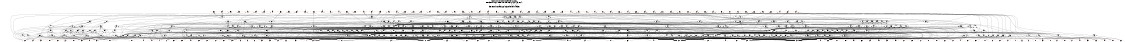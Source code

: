 # Network structure generated by ABC

digraph network {
size = "7.5,10";
center = true;
edge [dir = back];

{
  node [shape = plaintext];
  edge [style = invis];
  LevelTitle1 [label=""];
  LevelTitle2 [label=""];
  Level6 [label = ""];
  Level5 [label = ""];
  Level4 [label = ""];
  Level3 [label = ""];
  Level2 [label = ""];
  Level1 [label = ""];
  Level0 [label = ""];
  LevelTitle1 ->  LevelTitle2 ->  Level6 ->  Level5 ->  Level4 ->  Level3 ->  Level2 ->  Level1 ->  Level0;
}

{
  rank = same;
  LevelTitle1;
  title1 [shape=plaintext,
          fontsize=20,
          fontname = "Times-Roman",
          label="Network structure visualized by ABC\nBenchmark \"top\". Time was Wed Oct 16 16:07:39 2024. "
         ];
}

{
  rank = same;
  LevelTitle2;
  title2 [shape=plaintext,
          fontsize=18,
          fontname = "Times-Roman",
          label="The network contains 280 logic nodes and 0 latches.\n"
         ];
}

{
  rank = same;
  Level6;
  Node95 [label = "pc3", shape = invtriangle, color = coral, fillcolor = coral];
  Node96 [label = "pd4", shape = invtriangle, color = coral, fillcolor = coral];
  Node97 [label = "pe5", shape = invtriangle, color = coral, fillcolor = coral];
  Node98 [label = "pb3", shape = invtriangle, color = coral, fillcolor = coral];
  Node99 [label = "pd5", shape = invtriangle, color = coral, fillcolor = coral];
  Node100 [label = "pe4", shape = invtriangle, color = coral, fillcolor = coral];
  Node101 [label = "pa3", shape = invtriangle, color = coral, fillcolor = coral];
  Node102 [label = "pf4", shape = invtriangle, color = coral, fillcolor = coral];
  Node103 [label = "pg5", shape = invtriangle, color = coral, fillcolor = coral];
  Node104 [label = "pf5", shape = invtriangle, color = coral, fillcolor = coral];
  Node105 [label = "pg4", shape = invtriangle, color = coral, fillcolor = coral];
  Node106 [label = "pa5", shape = invtriangle, color = coral, fillcolor = coral];
  Node107 [label = "pg3", shape = invtriangle, color = coral, fillcolor = coral];
  Node108 [label = "pa4", shape = invtriangle, color = coral, fillcolor = coral];
  Node109 [label = "pf3", shape = invtriangle, color = coral, fillcolor = coral];
  Node110 [label = "pb4", shape = invtriangle, color = coral, fillcolor = coral];
  Node111 [label = "pc5", shape = invtriangle, color = coral, fillcolor = coral];
  Node112 [label = "pe3", shape = invtriangle, color = coral, fillcolor = coral];
  Node113 [label = "pb5", shape = invtriangle, color = coral, fillcolor = coral];
  Node114 [label = "pc4", shape = invtriangle, color = coral, fillcolor = coral];
  Node115 [label = "pd3", shape = invtriangle, color = coral, fillcolor = coral];
  Node116 [label = "pk3", shape = invtriangle, color = coral, fillcolor = coral];
  Node117 [label = "pl4", shape = invtriangle, color = coral, fillcolor = coral];
  Node118 [label = "pm5", shape = invtriangle, color = coral, fillcolor = coral];
  Node119 [label = "pj3", shape = invtriangle, color = coral, fillcolor = coral];
  Node120 [label = "pl5", shape = invtriangle, color = coral, fillcolor = coral];
  Node121 [label = "pm4", shape = invtriangle, color = coral, fillcolor = coral];
  Node122 [label = "pi3", shape = invtriangle, color = coral, fillcolor = coral];
  Node123 [label = "pn4", shape = invtriangle, color = coral, fillcolor = coral];
  Node124 [label = "po5", shape = invtriangle, color = coral, fillcolor = coral];
  Node125 [label = "ph3", shape = invtriangle, color = coral, fillcolor = coral];
  Node126 [label = "pn5", shape = invtriangle, color = coral, fillcolor = coral];
  Node127 [label = "po4", shape = invtriangle, color = coral, fillcolor = coral];
  Node128 [label = "ph4", shape = invtriangle, color = coral, fillcolor = coral];
  Node129 [label = "pi5", shape = invtriangle, color = coral, fillcolor = coral];
  Node130 [label = "po3", shape = invtriangle, color = coral, fillcolor = coral];
  Node131 [label = "ph5", shape = invtriangle, color = coral, fillcolor = coral];
  Node132 [label = "pi4", shape = invtriangle, color = coral, fillcolor = coral];
  Node133 [label = "pn3", shape = invtriangle, color = coral, fillcolor = coral];
  Node134 [label = "pj4", shape = invtriangle, color = coral, fillcolor = coral];
  Node135 [label = "pk5", shape = invtriangle, color = coral, fillcolor = coral];
  Node136 [label = "pm3", shape = invtriangle, color = coral, fillcolor = coral];
  Node137 [label = "pj5", shape = invtriangle, color = coral, fillcolor = coral];
  Node138 [label = "pk4", shape = invtriangle, color = coral, fillcolor = coral];
  Node139 [label = "pl3", shape = invtriangle, color = coral, fillcolor = coral];
  Node140 [label = "ps3", shape = invtriangle, color = coral, fillcolor = coral];
  Node141 [label = "pt4", shape = invtriangle, color = coral, fillcolor = coral];
  Node142 [label = "pr3", shape = invtriangle, color = coral, fillcolor = coral];
  Node143 [label = "pu4", shape = invtriangle, color = coral, fillcolor = coral];
  Node144 [label = "pq3", shape = invtriangle, color = coral, fillcolor = coral];
  Node145 [label = "pv4", shape = invtriangle, color = coral, fillcolor = coral];
  Node146 [label = "pp3", shape = invtriangle, color = coral, fillcolor = coral];
  Node147 [label = "pw4", shape = invtriangle, color = coral, fillcolor = coral];
  Node148 [label = "pp4", shape = invtriangle, color = coral, fillcolor = coral];
  Node149 [label = "pw3", shape = invtriangle, color = coral, fillcolor = coral];
  Node150 [label = "pq4", shape = invtriangle, color = coral, fillcolor = coral];
  Node151 [label = "pv3", shape = invtriangle, color = coral, fillcolor = coral];
  Node152 [label = "pw2", shape = invtriangle, color = coral, fillcolor = coral];
  Node153 [label = "pr4", shape = invtriangle, color = coral, fillcolor = coral];
  Node154 [label = "pu3", shape = invtriangle, color = coral, fillcolor = coral];
  Node155 [label = "ps4", shape = invtriangle, color = coral, fillcolor = coral];
  Node156 [label = "pt3", shape = invtriangle, color = coral, fillcolor = coral];
  Node157 [label = "pz2", shape = invtriangle, color = coral, fillcolor = coral];
  Node158 [label = "pz3", shape = invtriangle, color = coral, fillcolor = coral];
  Node159 [label = "px2", shape = invtriangle, color = coral, fillcolor = coral];
  Node160 [label = "py3", shape = invtriangle, color = coral, fillcolor = coral];
  Node161 [label = "px3", shape = invtriangle, color = coral, fillcolor = coral];
  Node162 [label = "py2", shape = invtriangle, color = coral, fillcolor = coral];
  Node163 [label = "px4", shape = invtriangle, color = coral, fillcolor = coral];
  Node164 [label = "py4", shape = invtriangle, color = coral, fillcolor = coral];
  Node165 [label = "pz4", shape = invtriangle, color = coral, fillcolor = coral];
}

{
  rank = same;
  Level5;
  Node173 [label = "173\n", shape = ellipse];
  Node235 [label = "235\n", shape = ellipse];
  Node243 [label = "243\n", shape = ellipse];
  Node255 [label = "255\n", shape = ellipse];
  Node299 [label = "299\n", shape = ellipse];
  Node316 [label = "316\n", shape = ellipse];
  Node336 [label = "336\n", shape = ellipse];
  Node354 [label = "354\n", shape = ellipse];
  Node417 [label = "417\n", shape = ellipse];
  Node422 [label = "422\n", shape = ellipse];
}

{
  rank = same;
  Level4;
  Node174 [label = "174\n", shape = ellipse];
  Node183 [label = "183\n", shape = ellipse];
  Node201 [label = "201\n", shape = ellipse];
  Node207 [label = "207\n", shape = ellipse];
  Node213 [label = "213\n", shape = ellipse];
  Node224 [label = "224\n", shape = ellipse];
  Node236 [label = "236\n", shape = ellipse];
  Node244 [label = "244\n", shape = ellipse];
  Node251 [label = "251\n", shape = ellipse];
  Node256 [label = "256\n", shape = ellipse];
  Node260 [label = "260\n", shape = ellipse];
  Node264 [label = "264\n", shape = ellipse];
  Node274 [label = "274\n", shape = ellipse];
  Node279 [label = "279\n", shape = ellipse];
  Node283 [label = "283\n", shape = ellipse];
  Node291 [label = "291\n", shape = ellipse];
  Node300 [label = "300\n", shape = ellipse];
  Node307 [label = "307\n", shape = ellipse];
  Node317 [label = "317\n", shape = ellipse];
  Node327 [label = "327\n", shape = ellipse];
  Node332 [label = "332\n", shape = ellipse];
  Node337 [label = "337\n", shape = ellipse];
  Node344 [label = "344\n", shape = ellipse];
  Node355 [label = "355\n", shape = ellipse];
  Node360 [label = "360\n", shape = ellipse];
  Node363 [label = "363\n", shape = ellipse];
  Node366 [label = "366\n", shape = ellipse];
  Node368 [label = "368\n", shape = ellipse];
  Node374 [label = "374\n", shape = ellipse];
  Node379 [label = "379\n", shape = ellipse];
  Node384 [label = "384\n", shape = ellipse];
  Node389 [label = "389\n", shape = ellipse];
  Node393 [label = "393\n", shape = ellipse];
  Node399 [label = "399\n", shape = ellipse];
  Node407 [label = "407\n", shape = ellipse];
  Node412 [label = "412\n", shape = ellipse];
  Node418 [label = "418\n", shape = ellipse];
  Node423 [label = "423\n", shape = ellipse];
  Node429 [label = "429\n", shape = ellipse];
  Node433 [label = "433\n", shape = ellipse];
  Node437 [label = "437\n", shape = ellipse];
}

{
  rank = same;
  Level3;
  Node167 [label = "167\n", shape = ellipse];
  Node175 [label = "175\n", shape = ellipse];
  Node180 [label = "180\n", shape = ellipse];
  Node184 [label = "184\n", shape = ellipse];
  Node190 [label = "190\n", shape = ellipse];
  Node193 [label = "193\n", shape = ellipse];
  Node196 [label = "196\n", shape = ellipse];
  Node202 [label = "202\n", shape = ellipse];
  Node208 [label = "208\n", shape = ellipse];
  Node214 [label = "214\n", shape = ellipse];
  Node225 [label = "225\n", shape = ellipse];
  Node226 [label = "226\n", shape = ellipse];
  Node232 [label = "232\n", shape = ellipse];
  Node237 [label = "237\n", shape = ellipse];
  Node240 [label = "240\n", shape = ellipse];
  Node245 [label = "245\n", shape = ellipse];
  Node248 [label = "248\n", shape = ellipse];
  Node250 [label = "250\n", shape = ellipse];
  Node252 [label = "252\n", shape = ellipse];
  Node257 [label = "257\n", shape = ellipse];
  Node261 [label = "261\n", shape = ellipse];
  Node265 [label = "265\n", shape = ellipse];
  Node270 [label = "270\n", shape = ellipse];
  Node275 [label = "275\n", shape = ellipse];
  Node280 [label = "280\n", shape = ellipse];
  Node284 [label = "284\n", shape = ellipse];
  Node288 [label = "288\n", shape = ellipse];
  Node292 [label = "292\n", shape = ellipse];
  Node295 [label = "295\n", shape = ellipse];
  Node301 [label = "301\n", shape = ellipse];
  Node308 [label = "308\n", shape = ellipse];
  Node311 [label = "311\n", shape = ellipse];
  Node312 [label = "312\n", shape = ellipse];
  Node314 [label = "314\n", shape = ellipse];
  Node318 [label = "318\n", shape = ellipse];
  Node322 [label = "322\n", shape = ellipse];
  Node328 [label = "328\n", shape = ellipse];
  Node333 [label = "333\n", shape = ellipse];
  Node338 [label = "338\n", shape = ellipse];
  Node342 [label = "342\n", shape = ellipse];
  Node345 [label = "345\n", shape = ellipse];
  Node350 [label = "350\n", shape = ellipse];
  Node352 [label = "352\n", shape = ellipse];
  Node356 [label = "356\n", shape = ellipse];
  Node361 [label = "361\n", shape = ellipse];
  Node364 [label = "364\n", shape = ellipse];
  Node367 [label = "367\n", shape = ellipse];
  Node369 [label = "369\n", shape = ellipse];
  Node375 [label = "375\n", shape = ellipse];
  Node380 [label = "380\n", shape = ellipse];
  Node385 [label = "385\n", shape = ellipse];
  Node390 [label = "390\n", shape = ellipse];
  Node394 [label = "394\n", shape = ellipse];
  Node400 [label = "400\n", shape = ellipse];
  Node403 [label = "403\n", shape = ellipse];
  Node408 [label = "408\n", shape = ellipse];
  Node413 [label = "413\n", shape = ellipse];
  Node419 [label = "419\n", shape = ellipse];
  Node424 [label = "424\n", shape = ellipse];
  Node430 [label = "430\n", shape = ellipse];
  Node434 [label = "434\n", shape = ellipse];
  Node438 [label = "438\n", shape = ellipse];
}

{
  rank = same;
  Level2;
  Node168 [label = "168\n", shape = ellipse];
  Node176 [label = "176\n", shape = ellipse];
  Node179 [label = "179\n", shape = ellipse];
  Node181 [label = "181\n", shape = ellipse];
  Node185 [label = "185\n", shape = ellipse];
  Node188 [label = "188\n", shape = ellipse];
  Node189 [label = "189\n", shape = ellipse];
  Node191 [label = "191\n", shape = ellipse];
  Node194 [label = "194\n", shape = ellipse];
  Node197 [label = "197\n", shape = ellipse];
  Node199 [label = "199\n", shape = ellipse];
  Node203 [label = "203\n", shape = ellipse];
  Node209 [label = "209\n", shape = ellipse];
  Node211 [label = "211\n", shape = ellipse];
  Node212 [label = "212\n", shape = ellipse];
  Node215 [label = "215\n", shape = ellipse];
  Node221 [label = "221\n", shape = ellipse];
  Node222 [label = "222\n", shape = ellipse];
  Node227 [label = "227\n", shape = ellipse];
  Node229 [label = "229\n", shape = ellipse];
  Node233 [label = "233\n", shape = ellipse];
  Node238 [label = "238\n", shape = ellipse];
  Node241 [label = "241\n", shape = ellipse];
  Node246 [label = "246\n", shape = ellipse];
  Node249 [label = "249\n", shape = ellipse];
  Node253 [label = "253\n", shape = ellipse];
  Node258 [label = "258\n", shape = ellipse];
  Node266 [label = "266\n", shape = ellipse];
  Node271 [label = "271\n", shape = ellipse];
  Node276 [label = "276\n", shape = ellipse];
  Node281 [label = "281\n", shape = ellipse];
  Node285 [label = "285\n", shape = ellipse];
  Node289 [label = "289\n", shape = ellipse];
  Node293 [label = "293\n", shape = ellipse];
  Node296 [label = "296\n", shape = ellipse];
  Node302 [label = "302\n", shape = ellipse];
  Node306 [label = "306\n", shape = ellipse];
  Node309 [label = "309\n", shape = ellipse];
  Node310 [label = "310\n", shape = ellipse];
  Node313 [label = "313\n", shape = ellipse];
  Node319 [label = "319\n", shape = ellipse];
  Node321 [label = "321\n", shape = ellipse];
  Node323 [label = "323\n", shape = ellipse];
  Node324 [label = "324\n", shape = ellipse];
  Node326 [label = "326\n", shape = ellipse];
  Node329 [label = "329\n", shape = ellipse];
  Node334 [label = "334\n", shape = ellipse];
  Node339 [label = "339\n", shape = ellipse];
  Node341 [label = "341\n", shape = ellipse];
  Node343 [label = "343\n", shape = ellipse];
  Node346 [label = "346\n", shape = ellipse];
  Node349 [label = "349\n", shape = ellipse];
  Node351 [label = "351\n", shape = ellipse];
  Node357 [label = "357\n", shape = ellipse];
  Node359 [label = "359\n", shape = ellipse];
  Node362 [label = "362\n", shape = ellipse];
  Node365 [label = "365\n", shape = ellipse];
  Node370 [label = "370\n", shape = ellipse];
  Node376 [label = "376\n", shape = ellipse];
  Node381 [label = "381\n", shape = ellipse];
  Node386 [label = "386\n", shape = ellipse];
  Node391 [label = "391\n", shape = ellipse];
  Node395 [label = "395\n", shape = ellipse];
  Node397 [label = "397\n", shape = ellipse];
  Node401 [label = "401\n", shape = ellipse];
  Node404 [label = "404\n", shape = ellipse];
  Node409 [label = "409\n", shape = ellipse];
  Node414 [label = "414\n", shape = ellipse];
  Node420 [label = "420\n", shape = ellipse];
  Node425 [label = "425\n", shape = ellipse];
  Node427 [label = "427\n", shape = ellipse];
  Node431 [label = "431\n", shape = ellipse];
  Node435 [label = "435\n", shape = ellipse];
  Node439 [label = "439\n", shape = ellipse];
}

{
  rank = same;
  Level1;
  Node169 [label = "169\n", shape = ellipse];
  Node170 [label = "170\n", shape = ellipse];
  Node171 [label = "171\n", shape = ellipse];
  Node172 [label = "172\n", shape = ellipse];
  Node177 [label = "177\n", shape = ellipse];
  Node178 [label = "178\n", shape = ellipse];
  Node182 [label = "182\n", shape = ellipse];
  Node186 [label = "186\n", shape = ellipse];
  Node187 [label = "187\n", shape = ellipse];
  Node192 [label = "192\n", shape = ellipse];
  Node195 [label = "195\n", shape = ellipse];
  Node198 [label = "198\n", shape = ellipse];
  Node200 [label = "200\n", shape = ellipse];
  Node204 [label = "204\n", shape = ellipse];
  Node205 [label = "205\n", shape = ellipse];
  Node206 [label = "206\n", shape = ellipse];
  Node210 [label = "210\n", shape = ellipse];
  Node216 [label = "216\n", shape = ellipse];
  Node217 [label = "217\n", shape = ellipse];
  Node218 [label = "218\n", shape = ellipse];
  Node219 [label = "219\n", shape = ellipse];
  Node220 [label = "220\n", shape = ellipse];
  Node223 [label = "223\n", shape = ellipse];
  Node228 [label = "228\n", shape = ellipse];
  Node230 [label = "230\n", shape = ellipse];
  Node231 [label = "231\n", shape = ellipse];
  Node234 [label = "234\n", shape = ellipse];
  Node239 [label = "239\n", shape = ellipse];
  Node242 [label = "242\n", shape = ellipse];
  Node247 [label = "247\n", shape = ellipse];
  Node254 [label = "254\n", shape = ellipse];
  Node259 [label = "259\n", shape = ellipse];
  Node262 [label = "262\n", shape = ellipse];
  Node263 [label = "263\n", shape = ellipse];
  Node267 [label = "267\n", shape = ellipse];
  Node268 [label = "268\n", shape = ellipse];
  Node269 [label = "269\n", shape = ellipse];
  Node272 [label = "272\n", shape = ellipse];
  Node273 [label = "273\n", shape = ellipse];
  Node277 [label = "277\n", shape = ellipse];
  Node278 [label = "278\n", shape = ellipse];
  Node282 [label = "282\n", shape = ellipse];
  Node286 [label = "286\n", shape = ellipse];
  Node287 [label = "287\n", shape = ellipse];
  Node290 [label = "290\n", shape = ellipse];
  Node294 [label = "294\n", shape = ellipse];
  Node297 [label = "297\n", shape = ellipse];
  Node298 [label = "298\n", shape = ellipse];
  Node303 [label = "303\n", shape = ellipse];
  Node304 [label = "304\n", shape = ellipse];
  Node305 [label = "305\n", shape = ellipse];
  Node315 [label = "315\n", shape = ellipse];
  Node320 [label = "320\n", shape = ellipse];
  Node325 [label = "325\n", shape = ellipse];
  Node330 [label = "330\n", shape = ellipse];
  Node331 [label = "331\n", shape = ellipse];
  Node335 [label = "335\n", shape = ellipse];
  Node340 [label = "340\n", shape = ellipse];
  Node347 [label = "347\n", shape = ellipse];
  Node348 [label = "348\n", shape = ellipse];
  Node353 [label = "353\n", shape = ellipse];
  Node358 [label = "358\n", shape = ellipse];
  Node371 [label = "371\n", shape = ellipse];
  Node372 [label = "372\n", shape = ellipse];
  Node373 [label = "373\n", shape = ellipse];
  Node377 [label = "377\n", shape = ellipse];
  Node378 [label = "378\n", shape = ellipse];
  Node382 [label = "382\n", shape = ellipse];
  Node383 [label = "383\n", shape = ellipse];
  Node387 [label = "387\n", shape = ellipse];
  Node388 [label = "388\n", shape = ellipse];
  Node392 [label = "392\n", shape = ellipse];
  Node396 [label = "396\n", shape = ellipse];
  Node398 [label = "398\n", shape = ellipse];
  Node402 [label = "402\n", shape = ellipse];
  Node405 [label = "405\n", shape = ellipse];
  Node406 [label = "406\n", shape = ellipse];
  Node410 [label = "410\n", shape = ellipse];
  Node411 [label = "411\n", shape = ellipse];
  Node415 [label = "415\n", shape = ellipse];
  Node416 [label = "416\n", shape = ellipse];
  Node421 [label = "421\n", shape = ellipse];
  Node426 [label = "426\n", shape = ellipse];
  Node428 [label = "428\n", shape = ellipse];
  Node432 [label = "432\n", shape = ellipse];
  Node436 [label = "436\n", shape = ellipse];
  Node440 [label = "440\n", shape = ellipse];
  Node441 [label = "441\n", shape = ellipse];
  Node442 [label = "442\n", shape = ellipse];
  Node443 [label = "443\n", shape = ellipse];
  Node444 [label = "444\n", shape = ellipse];
  Node445 [label = "445\n", shape = ellipse];
  Node446 [label = "446\n", shape = ellipse];
}

{
  rank = same;
  Level0;
  Node1 [label = "pa1", shape = triangle, color = coral, fillcolor = coral];
  Node2 [label = "pb2", shape = triangle, color = coral, fillcolor = coral];
  Node3 [label = "pp", shape = triangle, color = coral, fillcolor = coral];
  Node4 [label = "pa0", shape = triangle, color = coral, fillcolor = coral];
  Node5 [label = "pc2", shape = triangle, color = coral, fillcolor = coral];
  Node6 [label = "pq", shape = triangle, color = coral, fillcolor = coral];
  Node7 [label = "pb0", shape = triangle, color = coral, fillcolor = coral];
  Node8 [label = "pc1", shape = triangle, color = coral, fillcolor = coral];
  Node9 [label = "pr", shape = triangle, color = coral, fillcolor = coral];
  Node10 [label = "pa2", shape = triangle, color = coral, fillcolor = coral];
  Node11 [label = "pb1", shape = triangle, color = coral, fillcolor = coral];
  Node12 [label = "pc0", shape = triangle, color = coral, fillcolor = coral];
  Node13 [label = "ps", shape = triangle, color = coral, fillcolor = coral];
  Node14 [label = "pd0", shape = triangle, color = coral, fillcolor = coral];
  Node15 [label = "pe1", shape = triangle, color = coral, fillcolor = coral];
  Node16 [label = "pf2", shape = triangle, color = coral, fillcolor = coral];
  Node17 [label = "pt", shape = triangle, color = coral, fillcolor = coral];
  Node18 [label = "pd1", shape = triangle, color = coral, fillcolor = coral];
  Node19 [label = "pe0", shape = triangle, color = coral, fillcolor = coral];
  Node20 [label = "pg2", shape = triangle, color = coral, fillcolor = coral];
  Node21 [label = "pu", shape = triangle, color = coral, fillcolor = coral];
  Node22 [label = "pd2", shape = triangle, color = coral, fillcolor = coral];
  Node23 [label = "pf0", shape = triangle, color = coral, fillcolor = coral];
  Node24 [label = "pg1", shape = triangle, color = coral, fillcolor = coral];
  Node25 [label = "pv", shape = triangle, color = coral, fillcolor = coral];
  Node26 [label = "pe2", shape = triangle, color = coral, fillcolor = coral];
  Node27 [label = "pf1", shape = triangle, color = coral, fillcolor = coral];
  Node28 [label = "pg0", shape = triangle, color = coral, fillcolor = coral];
  Node29 [label = "pw", shape = triangle, color = coral, fillcolor = coral];
  Node30 [label = "ph0", shape = triangle, color = coral, fillcolor = coral];
  Node31 [label = "pi1", shape = triangle, color = coral, fillcolor = coral];
  Node32 [label = "pj2", shape = triangle, color = coral, fillcolor = coral];
  Node33 [label = "px", shape = triangle, color = coral, fillcolor = coral];
  Node34 [label = "ph1", shape = triangle, color = coral, fillcolor = coral];
  Node35 [label = "pi0", shape = triangle, color = coral, fillcolor = coral];
  Node36 [label = "pk2", shape = triangle, color = coral, fillcolor = coral];
  Node37 [label = "py", shape = triangle, color = coral, fillcolor = coral];
  Node38 [label = "ph2", shape = triangle, color = coral, fillcolor = coral];
  Node39 [label = "pk1", shape = triangle, color = coral, fillcolor = coral];
  Node40 [label = "pz", shape = triangle, color = coral, fillcolor = coral];
  Node41 [label = "pi2", shape = triangle, color = coral, fillcolor = coral];
  Node42 [label = "pj1", shape = triangle, color = coral, fillcolor = coral];
  Node43 [label = "pk0", shape = triangle, color = coral, fillcolor = coral];
  Node44 [label = "pl0", shape = triangle, color = coral, fillcolor = coral];
  Node45 [label = "pm1", shape = triangle, color = coral, fillcolor = coral];
  Node46 [label = "pn2", shape = triangle, color = coral, fillcolor = coral];
  Node47 [label = "pl1", shape = triangle, color = coral, fillcolor = coral];
  Node48 [label = "pm0", shape = triangle, color = coral, fillcolor = coral];
  Node49 [label = "po2", shape = triangle, color = coral, fillcolor = coral];
  Node50 [label = "pl2", shape = triangle, color = coral, fillcolor = coral];
  Node51 [label = "pn0", shape = triangle, color = coral, fillcolor = coral];
  Node52 [label = "po1", shape = triangle, color = coral, fillcolor = coral];
  Node53 [label = "pm2", shape = triangle, color = coral, fillcolor = coral];
  Node54 [label = "pn1", shape = triangle, color = coral, fillcolor = coral];
  Node55 [label = "po0", shape = triangle, color = coral, fillcolor = coral];
  Node56 [label = "pp0", shape = triangle, color = coral, fillcolor = coral];
  Node57 [label = "pq1", shape = triangle, color = coral, fillcolor = coral];
  Node58 [label = "pr2", shape = triangle, color = coral, fillcolor = coral];
  Node59 [label = "pa", shape = triangle, color = coral, fillcolor = coral];
  Node60 [label = "pp1", shape = triangle, color = coral, fillcolor = coral];
  Node61 [label = "pq0", shape = triangle, color = coral, fillcolor = coral];
  Node62 [label = "ps2", shape = triangle, color = coral, fillcolor = coral];
  Node63 [label = "pb", shape = triangle, color = coral, fillcolor = coral];
  Node64 [label = "pp2", shape = triangle, color = coral, fillcolor = coral];
  Node65 [label = "pr0", shape = triangle, color = coral, fillcolor = coral];
  Node66 [label = "ps1", shape = triangle, color = coral, fillcolor = coral];
  Node67 [label = "pq2", shape = triangle, color = coral, fillcolor = coral];
  Node68 [label = "pr1", shape = triangle, color = coral, fillcolor = coral];
  Node69 [label = "ps0", shape = triangle, color = coral, fillcolor = coral];
  Node70 [label = "pt0", shape = triangle, color = coral, fillcolor = coral];
  Node71 [label = "pu1", shape = triangle, color = coral, fillcolor = coral];
  Node72 [label = "pv2", shape = triangle, color = coral, fillcolor = coral];
  Node73 [label = "pt1", shape = triangle, color = coral, fillcolor = coral];
  Node74 [label = "pu0", shape = triangle, color = coral, fillcolor = coral];
  Node75 [label = "pt2", shape = triangle, color = coral, fillcolor = coral];
  Node76 [label = "pv0", shape = triangle, color = coral, fillcolor = coral];
  Node77 [label = "pw1", shape = triangle, color = coral, fillcolor = coral];
  Node78 [label = "pg", shape = triangle, color = coral, fillcolor = coral];
  Node79 [label = "pu2", shape = triangle, color = coral, fillcolor = coral];
  Node80 [label = "pv1", shape = triangle, color = coral, fillcolor = coral];
  Node81 [label = "pw0", shape = triangle, color = coral, fillcolor = coral];
  Node82 [label = "ph", shape = triangle, color = coral, fillcolor = coral];
  Node83 [label = "px0", shape = triangle, color = coral, fillcolor = coral];
  Node84 [label = "py1", shape = triangle, color = coral, fillcolor = coral];
  Node85 [label = "pi", shape = triangle, color = coral, fillcolor = coral];
  Node86 [label = "px1", shape = triangle, color = coral, fillcolor = coral];
  Node87 [label = "py0", shape = triangle, color = coral, fillcolor = coral];
  Node88 [label = "pz0", shape = triangle, color = coral, fillcolor = coral];
  Node89 [label = "pk", shape = triangle, color = coral, fillcolor = coral];
  Node90 [label = "pz1", shape = triangle, color = coral, fillcolor = coral];
  Node91 [label = "pl", shape = triangle, color = coral, fillcolor = coral];
  Node92 [label = "pm", shape = triangle, color = coral, fillcolor = coral];
  Node93 [label = "pn", shape = triangle, color = coral, fillcolor = coral];
  Node94 [label = "po", shape = triangle, color = coral, fillcolor = coral];
}

title1 -> title2 [style = invis];
title2 -> Node95 [style = invis];
title2 -> Node96 [style = invis];
title2 -> Node97 [style = invis];
title2 -> Node98 [style = invis];
title2 -> Node99 [style = invis];
title2 -> Node100 [style = invis];
title2 -> Node101 [style = invis];
title2 -> Node102 [style = invis];
title2 -> Node103 [style = invis];
title2 -> Node104 [style = invis];
title2 -> Node105 [style = invis];
title2 -> Node106 [style = invis];
title2 -> Node107 [style = invis];
title2 -> Node108 [style = invis];
title2 -> Node109 [style = invis];
title2 -> Node110 [style = invis];
title2 -> Node111 [style = invis];
title2 -> Node112 [style = invis];
title2 -> Node113 [style = invis];
title2 -> Node114 [style = invis];
title2 -> Node115 [style = invis];
title2 -> Node116 [style = invis];
title2 -> Node117 [style = invis];
title2 -> Node118 [style = invis];
title2 -> Node119 [style = invis];
title2 -> Node120 [style = invis];
title2 -> Node121 [style = invis];
title2 -> Node122 [style = invis];
title2 -> Node123 [style = invis];
title2 -> Node124 [style = invis];
title2 -> Node125 [style = invis];
title2 -> Node126 [style = invis];
title2 -> Node127 [style = invis];
title2 -> Node128 [style = invis];
title2 -> Node129 [style = invis];
title2 -> Node130 [style = invis];
title2 -> Node131 [style = invis];
title2 -> Node132 [style = invis];
title2 -> Node133 [style = invis];
title2 -> Node134 [style = invis];
title2 -> Node135 [style = invis];
title2 -> Node136 [style = invis];
title2 -> Node137 [style = invis];
title2 -> Node138 [style = invis];
title2 -> Node139 [style = invis];
title2 -> Node140 [style = invis];
title2 -> Node141 [style = invis];
title2 -> Node142 [style = invis];
title2 -> Node143 [style = invis];
title2 -> Node144 [style = invis];
title2 -> Node145 [style = invis];
title2 -> Node146 [style = invis];
title2 -> Node147 [style = invis];
title2 -> Node148 [style = invis];
title2 -> Node149 [style = invis];
title2 -> Node150 [style = invis];
title2 -> Node151 [style = invis];
title2 -> Node152 [style = invis];
title2 -> Node153 [style = invis];
title2 -> Node154 [style = invis];
title2 -> Node155 [style = invis];
title2 -> Node156 [style = invis];
title2 -> Node157 [style = invis];
title2 -> Node158 [style = invis];
title2 -> Node159 [style = invis];
title2 -> Node160 [style = invis];
title2 -> Node161 [style = invis];
title2 -> Node162 [style = invis];
title2 -> Node163 [style = invis];
title2 -> Node164 [style = invis];
title2 -> Node165 [style = invis];
Node95 -> Node96 [style = invis];
Node96 -> Node97 [style = invis];
Node97 -> Node98 [style = invis];
Node98 -> Node99 [style = invis];
Node99 -> Node100 [style = invis];
Node100 -> Node101 [style = invis];
Node101 -> Node102 [style = invis];
Node102 -> Node103 [style = invis];
Node103 -> Node104 [style = invis];
Node104 -> Node105 [style = invis];
Node105 -> Node106 [style = invis];
Node106 -> Node107 [style = invis];
Node107 -> Node108 [style = invis];
Node108 -> Node109 [style = invis];
Node109 -> Node110 [style = invis];
Node110 -> Node111 [style = invis];
Node111 -> Node112 [style = invis];
Node112 -> Node113 [style = invis];
Node113 -> Node114 [style = invis];
Node114 -> Node115 [style = invis];
Node115 -> Node116 [style = invis];
Node116 -> Node117 [style = invis];
Node117 -> Node118 [style = invis];
Node118 -> Node119 [style = invis];
Node119 -> Node120 [style = invis];
Node120 -> Node121 [style = invis];
Node121 -> Node122 [style = invis];
Node122 -> Node123 [style = invis];
Node123 -> Node124 [style = invis];
Node124 -> Node125 [style = invis];
Node125 -> Node126 [style = invis];
Node126 -> Node127 [style = invis];
Node127 -> Node128 [style = invis];
Node128 -> Node129 [style = invis];
Node129 -> Node130 [style = invis];
Node130 -> Node131 [style = invis];
Node131 -> Node132 [style = invis];
Node132 -> Node133 [style = invis];
Node133 -> Node134 [style = invis];
Node134 -> Node135 [style = invis];
Node135 -> Node136 [style = invis];
Node136 -> Node137 [style = invis];
Node137 -> Node138 [style = invis];
Node138 -> Node139 [style = invis];
Node139 -> Node140 [style = invis];
Node140 -> Node141 [style = invis];
Node141 -> Node142 [style = invis];
Node142 -> Node143 [style = invis];
Node143 -> Node144 [style = invis];
Node144 -> Node145 [style = invis];
Node145 -> Node146 [style = invis];
Node146 -> Node147 [style = invis];
Node147 -> Node148 [style = invis];
Node148 -> Node149 [style = invis];
Node149 -> Node150 [style = invis];
Node150 -> Node151 [style = invis];
Node151 -> Node152 [style = invis];
Node152 -> Node153 [style = invis];
Node153 -> Node154 [style = invis];
Node154 -> Node155 [style = invis];
Node155 -> Node156 [style = invis];
Node156 -> Node157 [style = invis];
Node157 -> Node158 [style = invis];
Node158 -> Node159 [style = invis];
Node159 -> Node160 [style = invis];
Node160 -> Node161 [style = invis];
Node161 -> Node162 [style = invis];
Node162 -> Node163 [style = invis];
Node163 -> Node164 [style = invis];
Node164 -> Node165 [style = invis];
Node95 -> Node167 [style = solid];
Node96 -> Node173 [style = solid];
Node97 -> Node183 [style = solid];
Node98 -> Node441 [style = solid];
Node99 -> Node190 [style = solid];
Node100 -> Node193 [style = solid];
Node101 -> Node442 [style = solid];
Node102 -> Node196 [style = solid];
Node103 -> Node201 [style = solid];
Node104 -> Node207 [style = solid];
Node105 -> Node213 [style = solid];
Node106 -> Node224 [style = solid];
Node107 -> Node232 [style = solid];
Node108 -> Node235 [style = solid];
Node109 -> Node240 [style = solid];
Node110 -> Node243 [style = solid];
Node111 -> Node248 [style = solid];
Node112 -> Node250 [style = solid];
Node113 -> Node251 [style = solid];
Node114 -> Node255 [style = solid];
Node115 -> Node260 [style = solid];
Node116 -> Node263 [style = solid];
Node117 -> Node264 [style = solid];
Node118 -> Node268 [style = solid];
Node119 -> Node269 [style = solid];
Node120 -> Node270 [style = solid];
Node121 -> Node274 [style = solid];
Node122 -> Node278 [style = solid];
Node123 -> Node279 [style = solid];
Node124 -> Node283 [style = solid];
Node125 -> Node287 [style = solid];
Node126 -> Node288 [style = solid];
Node127 -> Node291 [style = solid];
Node128 -> Node295 [style = solid];
Node129 -> Node299 [style = solid];
Node130 -> Node315 [style = solid];
Node131 -> Node316 [style = solid];
Node132 -> Node327 [style = solid];
Node133 -> Node331 [style = solid];
Node134 -> Node332 [style = solid];
Node135 -> Node336 [style = solid];
Node136 -> Node353 [style = solid];
Node137 -> Node354 [style = solid];
Node138 -> Node368 [style = solid];
Node139 -> Node372 [style = solid];
Node140 -> Node373 [style = solid];
Node141 -> Node374 [style = solid];
Node142 -> Node378 [style = solid];
Node143 -> Node379 [style = solid];
Node144 -> Node383 [style = solid];
Node145 -> Node384 [style = solid];
Node146 -> Node388 [style = solid];
Node147 -> Node389 [style = solid];
Node148 -> Node393 [style = solid];
Node149 -> Node397 [style = solid];
Node150 -> Node399 [style = solid];
Node151 -> Node403 [style = solid];
Node152 -> Node443 [style = solid];
Node153 -> Node407 [style = solid];
Node154 -> Node411 [style = solid];
Node155 -> Node412 [style = solid];
Node156 -> Node416 [style = solid];
Node157 -> Node444 [style = solid];
Node158 -> Node417 [style = solid];
Node159 -> Node445 [style = solid];
Node160 -> Node422 [style = solid];
Node161 -> Node427 [style = solid];
Node162 -> Node446 [style = solid];
Node163 -> Node429 [style = solid];
Node164 -> Node433 [style = solid];
Node165 -> Node437 [style = solid];
Node167 -> Node168 [style = solid];
Node167 -> Node170 [style = solid];
Node167 -> Node171 [style = solid];
Node167 -> Node172 [style = solid];
Node168 -> Node169 [style = solid];
Node168 -> Node30 [style = solid];
Node168 -> Node75 [style = solid];
Node169 -> Node15 [style = solid];
Node169 -> Node35 [style = solid];
Node169 -> Node67 [style = solid];
Node169 -> Node85 [style = solid];
Node170 -> Node46 [style = solid];
Node170 -> Node49 [style = solid];
Node170 -> Node58 [style = solid];
Node170 -> Node64 [style = solid];
Node171 -> Node15 [style = solid];
Node171 -> Node67 [style = solid];
Node171 -> Node85 [style = solid];
Node172 -> Node35 [style = solid];
Node172 -> Node62 [style = solid];
Node173 -> Node174 [style = solid];
Node173 -> Node180 [style = solid];
Node174 -> Node175 [style = solid];
Node174 -> Node179 [style = solid];
Node174 -> Node176 [style = solid];
Node174 -> Node70 [style = solid];
Node175 -> Node176 [style = solid];
Node175 -> Node15 [style = solid];
Node175 -> Node46 [style = solid];
Node176 -> Node177 [style = solid];
Node176 -> Node178 [style = solid];
Node176 -> Node58 [style = solid];
Node177 -> Node64 [style = solid];
Node177 -> Node67 [style = solid];
Node178 -> Node8 [style = solid];
Node178 -> Node15 [style = solid];
Node178 -> Node46 [style = solid];
Node178 -> Node49 [style = solid];
Node179 -> Node177 [style = solid];
Node179 -> Node49 [style = solid];
Node179 -> Node58 [style = solid];
Node180 -> Node179 [style = solid];
Node180 -> Node181 [style = solid];
Node180 -> Node182 [style = solid];
Node180 -> Node46 [style = solid];
Node181 -> Node182 [style = solid];
Node181 -> Node15 [style = solid];
Node181 -> Node70 [style = solid];
Node182 -> Node8 [style = solid];
Node182 -> Node39 [style = solid];
Node183 -> Node184 [style = solid];
Node183 -> Node188 [style = solid];
Node183 -> Node189 [style = solid];
Node184 -> Node185 [style = solid];
Node184 -> Node186 [style = solid];
Node184 -> Node36 [style = solid];
Node184 -> Node79 [style = solid];
Node185 -> Node186 [style = solid];
Node185 -> Node187 [style = solid];
Node185 -> Node50 [style = solid];
Node186 -> Node8 [style = solid];
Node186 -> Node36 [style = solid];
Node186 -> Node50 [style = solid];
Node186 -> Node53 [style = solid];
Node187 -> Node63 [style = solid];
Node187 -> Node74 [style = solid];
Node188 -> Node186 [style = solid];
Node188 -> Node187 [style = solid];
Node188 -> Node50 [style = solid];
Node188 -> Node79 [style = solid];
Node189 -> Node186 [style = solid];
Node189 -> Node187 [style = solid];
Node189 -> Node36 [style = solid];
Node189 -> Node50 [style = solid];
Node190 -> Node191 [style = solid];
Node190 -> Node187 [style = solid];
Node190 -> Node36 [style = solid];
Node190 -> Node79 [style = solid];
Node191 -> Node192 [style = solid];
Node191 -> Node36 [style = solid];
Node191 -> Node63 [style = solid];
Node191 -> Node74 [style = solid];
Node192 -> Node8 [style = solid];
Node192 -> Node36 [style = solid];
Node192 -> Node79 [style = solid];
Node193 -> Node194 [style = solid];
Node193 -> Node8 [style = solid];
Node193 -> Node47 [style = solid];
Node194 -> Node195 [style = solid];
Node194 -> Node46 [style = solid];
Node194 -> Node58 [style = solid];
Node194 -> Node64 [style = solid];
Node195 -> Node8 [style = solid];
Node195 -> Node15 [style = solid];
Node195 -> Node49 [style = solid];
Node195 -> Node67 [style = solid];
Node196 -> Node197 [style = solid];
Node196 -> Node199 [style = solid];
Node196 -> Node45 [style = solid];
Node197 -> Node198 [style = solid];
Node197 -> Node35 [style = solid];
Node198 -> Node28 [style = solid];
Node198 -> Node72 [style = solid];
Node199 -> Node200 [style = solid];
Node199 -> Node50 [style = solid];
Node199 -> Node53 [style = solid];
Node200 -> Node36 [style = solid];
Node200 -> Node78 [style = solid];
Node200 -> Node82 [style = solid];
Node201 -> Node202 [style = solid];
Node201 -> Node203 [style = solid];
Node201 -> Node206 [style = solid];
Node201 -> Node15 [style = solid];
Node202 -> Node203 [style = solid];
Node202 -> Node18 [style = solid];
Node202 -> Node46 [style = solid];
Node203 -> Node204 [style = solid];
Node203 -> Node205 [style = solid];
Node204 -> Node36 [style = solid];
Node204 -> Node46 [style = solid];
Node204 -> Node50 [style = solid];
Node204 -> Node53 [style = solid];
Node205 -> Node8 [style = solid];
Node205 -> Node15 [style = solid];
Node205 -> Node18 [style = solid];
Node205 -> Node46 [style = solid];
Node206 -> Node36 [style = solid];
Node206 -> Node50 [style = solid];
Node206 -> Node53 [style = solid];
Node207 -> Node208 [style = solid];
Node207 -> Node211 [style = solid];
Node207 -> Node212 [style = solid];
Node208 -> Node209 [style = solid];
Node208 -> Node210 [style = solid];
Node208 -> Node50 [style = solid];
Node208 -> Node79 [style = solid];
Node209 -> Node187 [style = solid];
Node209 -> Node210 [style = solid];
Node209 -> Node53 [style = solid];
Node210 -> Node8 [style = solid];
Node210 -> Node36 [style = solid];
Node210 -> Node50 [style = solid];
Node210 -> Node53 [style = solid];
Node211 -> Node187 [style = solid];
Node211 -> Node210 [style = solid];
Node211 -> Node53 [style = solid];
Node211 -> Node79 [style = solid];
Node212 -> Node187 [style = solid];
Node212 -> Node210 [style = solid];
Node212 -> Node50 [style = solid];
Node212 -> Node53 [style = solid];
Node213 -> Node214 [style = solid];
Node213 -> Node221 [style = solid];
Node213 -> Node222 [style = solid];
Node213 -> Node223 [style = solid];
Node214 -> Node215 [style = solid];
Node214 -> Node219 [style = solid];
Node214 -> Node220 [style = solid];
Node214 -> Node30 [style = solid];
Node215 -> Node216 [style = solid];
Node215 -> Node217 [style = solid];
Node215 -> Node218 [style = solid];
Node216 -> Node28 [style = solid];
Node216 -> Node45 [style = solid];
Node216 -> Node72 [style = solid];
Node216 -> Node78 [style = solid];
Node217 -> Node28 [style = solid];
Node217 -> Node45 [style = solid];
Node217 -> Node72 [style = solid];
Node217 -> Node82 [style = solid];
Node218 -> Node15 [style = solid];
Node218 -> Node35 [style = solid];
Node218 -> Node48 [style = solid];
Node218 -> Node54 [style = solid];
Node219 -> Node28 [style = solid];
Node219 -> Node45 [style = solid];
Node219 -> Node72 [style = solid];
Node220 -> Node35 [style = solid];
Node220 -> Node85 [style = solid];
Node221 -> Node219 [style = solid];
Node221 -> Node30 [style = solid];
Node221 -> Node82 [style = solid];
Node222 -> Node219 [style = solid];
Node222 -> Node78 [style = solid];
Node223 -> Node15 [style = solid];
Node223 -> Node35 [style = solid];
Node223 -> Node48 [style = solid];
Node223 -> Node52 [style = solid];
Node224 -> Node225 [style = solid];
Node224 -> Node226 [style = solid];
Node224 -> Node231 [style = solid];
Node225 -> Node221 [style = solid];
Node225 -> Node219 [style = solid];
Node225 -> Node78 [style = solid];
Node225 -> Node85 [style = solid];
Node226 -> Node227 [style = solid];
Node226 -> Node229 [style = solid];
Node226 -> Node35 [style = solid];
Node226 -> Node38 [style = solid];
Node227 -> Node219 [style = solid];
Node227 -> Node228 [style = solid];
Node227 -> Node15 [style = solid];
Node227 -> Node48 [style = solid];
Node228 -> Node30 [style = solid];
Node228 -> Node78 [style = solid];
Node228 -> Node82 [style = solid];
Node228 -> Node85 [style = solid];
Node229 -> Node228 [style = solid];
Node229 -> Node230 [style = solid];
Node229 -> Node12 [style = solid];
Node229 -> Node28 [style = solid];
Node230 -> Node35 [style = solid];
Node230 -> Node45 [style = solid];
Node230 -> Node72 [style = solid];
Node231 -> Node15 [style = solid];
Node231 -> Node35 [style = solid];
Node231 -> Node41 [style = solid];
Node231 -> Node48 [style = solid];
Node232 -> Node233 [style = solid];
Node232 -> Node177 [style = solid];
Node232 -> Node51 [style = solid];
Node232 -> Node58 [style = solid];
Node233 -> Node234 [style = solid];
Node233 -> Node15 [style = solid];
Node233 -> Node49 [style = solid];
Node233 -> Node51 [style = solid];
Node234 -> Node8 [style = solid];
Node234 -> Node35 [style = solid];
Node234 -> Node46 [style = solid];
Node234 -> Node51 [style = solid];
Node235 -> Node236 [style = solid];
Node235 -> Node237 [style = solid];
Node236 -> Node175 [style = solid];
Node236 -> Node179 [style = solid];
Node236 -> Node176 [style = solid];
Node236 -> Node61 [style = solid];
Node237 -> Node179 [style = solid];
Node237 -> Node238 [style = solid];
Node237 -> Node239 [style = solid];
Node237 -> Node46 [style = solid];
Node238 -> Node239 [style = solid];
Node238 -> Node15 [style = solid];
Node238 -> Node61 [style = solid];
Node239 -> Node8 [style = solid];
Node239 -> Node34 [style = solid];
Node240 -> Node241 [style = solid];
Node240 -> Node198 [style = solid];
Node240 -> Node35 [style = solid];
Node240 -> Node48 [style = solid];
Node241 -> Node242 [style = solid];
Node241 -> Node30 [style = solid];
Node241 -> Node45 [style = solid];
Node241 -> Node82 [style = solid];
Node242 -> Node45 [style = solid];
Node242 -> Node78 [style = solid];
Node242 -> Node85 [style = solid];
Node243 -> Node244 [style = solid];
Node243 -> Node245 [style = solid];
Node244 -> Node175 [style = solid];
Node244 -> Node179 [style = solid];
Node244 -> Node176 [style = solid];
Node244 -> Node65 [style = solid];
Node245 -> Node179 [style = solid];
Node245 -> Node246 [style = solid];
Node245 -> Node247 [style = solid];
Node245 -> Node46 [style = solid];
Node246 -> Node247 [style = solid];
Node246 -> Node15 [style = solid];
Node246 -> Node65 [style = solid];
Node247 -> Node8 [style = solid];
Node247 -> Node31 [style = solid];
Node248 -> Node227 [style = solid];
Node248 -> Node249 [style = solid];
Node248 -> Node32 [style = solid];
Node248 -> Node35 [style = solid];
Node249 -> Node228 [style = solid];
Node249 -> Node230 [style = solid];
Node249 -> Node19 [style = solid];
Node249 -> Node28 [style = solid];
Node250 -> Node194 [style = solid];
Node250 -> Node8 [style = solid];
Node250 -> Node44 [style = solid];
Node251 -> Node225 [style = solid];
Node251 -> Node252 [style = solid];
Node251 -> Node254 [style = solid];
Node252 -> Node227 [style = solid];
Node252 -> Node253 [style = solid];
Node252 -> Node35 [style = solid];
Node252 -> Node41 [style = solid];
Node253 -> Node228 [style = solid];
Node253 -> Node230 [style = solid];
Node253 -> Node14 [style = solid];
Node253 -> Node28 [style = solid];
Node254 -> Node15 [style = solid];
Node254 -> Node32 [style = solid];
Node254 -> Node35 [style = solid];
Node254 -> Node48 [style = solid];
Node255 -> Node256 [style = solid];
Node255 -> Node257 [style = solid];
Node256 -> Node175 [style = solid];
Node256 -> Node179 [style = solid];
Node256 -> Node176 [style = solid];
Node256 -> Node69 [style = solid];
Node257 -> Node179 [style = solid];
Node257 -> Node258 [style = solid];
Node257 -> Node259 [style = solid];
Node257 -> Node46 [style = solid];
Node258 -> Node259 [style = solid];
Node258 -> Node15 [style = solid];
Node258 -> Node69 [style = solid];
Node259 -> Node8 [style = solid];
Node259 -> Node42 [style = solid];
Node260 -> Node261 [style = solid];
Node260 -> Node262 [style = solid];
Node261 -> Node241 [style = solid];
Node261 -> Node8 [style = solid];
Node261 -> Node28 [style = solid];
Node261 -> Node72 [style = solid];
Node262 -> Node8 [style = solid];
Node262 -> Node23 [style = solid];
Node262 -> Node43 [style = solid];
Node262 -> Node72 [style = solid];
Node263 -> Node8 [style = solid];
Node263 -> Node35 [style = solid];
Node263 -> Node65 [style = solid];
Node264 -> Node225 [style = solid];
Node264 -> Node265 [style = solid];
Node264 -> Node267 [style = solid];
Node265 -> Node227 [style = solid];
Node265 -> Node266 [style = solid];
Node265 -> Node35 [style = solid];
Node265 -> Node66 [style = solid];
Node266 -> Node228 [style = solid];
Node266 -> Node230 [style = solid];
Node266 -> Node28 [style = solid];
Node266 -> Node93 [style = solid];
Node267 -> Node15 [style = solid];
Node267 -> Node35 [style = solid];
Node267 -> Node48 [style = solid];
Node267 -> Node73 [style = solid];
Node268 -> Node8 [style = solid];
Node268 -> Node47 [style = solid];
Node268 -> Node62 [style = solid];
Node268 -> Node75 [style = solid];
Node269 -> Node8 [style = solid];
Node269 -> Node35 [style = solid];
Node269 -> Node61 [style = solid];
Node270 -> Node271 [style = solid];
Node270 -> Node273 [style = solid];
Node271 -> Node272 [style = solid];
Node271 -> Node11 [style = solid];
Node271 -> Node15 [style = solid];
Node271 -> Node35 [style = solid];
Node272 -> Node48 [style = solid];
Node272 -> Node54 [style = solid];
Node273 -> Node11 [style = solid];
Node273 -> Node35 [style = solid];
Node273 -> Node48 [style = solid];
Node273 -> Node54 [style = solid];
Node274 -> Node225 [style = solid];
Node274 -> Node275 [style = solid];
Node274 -> Node277 [style = solid];
Node275 -> Node227 [style = solid];
Node275 -> Node276 [style = solid];
Node275 -> Node35 [style = solid];
Node275 -> Node73 [style = solid];
Node276 -> Node228 [style = solid];
Node276 -> Node230 [style = solid];
Node276 -> Node28 [style = solid];
Node276 -> Node94 [style = solid];
Node277 -> Node15 [style = solid];
Node277 -> Node35 [style = solid];
Node277 -> Node48 [style = solid];
Node277 -> Node71 [style = solid];
Node278 -> Node8 [style = solid];
Node278 -> Node35 [style = solid];
Node278 -> Node56 [style = solid];
Node279 -> Node225 [style = solid];
Node279 -> Node280 [style = solid];
Node279 -> Node282 [style = solid];
Node280 -> Node227 [style = solid];
Node280 -> Node281 [style = solid];
Node280 -> Node35 [style = solid];
Node280 -> Node71 [style = solid];
Node281 -> Node228 [style = solid];
Node281 -> Node230 [style = solid];
Node281 -> Node3 [style = solid];
Node281 -> Node28 [style = solid];
Node282 -> Node15 [style = solid];
Node282 -> Node35 [style = solid];
Node282 -> Node48 [style = solid];
Node282 -> Node80 [style = solid];
Node283 -> Node284 [style = solid];
Node283 -> Node197 [style = solid];
Node283 -> Node23 [style = solid];
Node283 -> Node72 [style = solid];
Node284 -> Node197 [style = solid];
Node284 -> Node285 [style = solid];
Node284 -> Node15 [style = solid];
Node284 -> Node46 [style = solid];
Node285 -> Node286 [style = solid];
Node285 -> Node67 [style = solid];
Node285 -> Node85 [style = solid];
Node286 -> Node49 [style = solid];
Node286 -> Node58 [style = solid];
Node286 -> Node64 [style = solid];
Node287 -> Node8 [style = solid];
Node287 -> Node35 [style = solid];
Node287 -> Node55 [style = solid];
Node288 -> Node289 [style = solid];
Node288 -> Node290 [style = solid];
Node288 -> Node36 [style = solid];
Node288 -> Node53 [style = solid];
Node289 -> Node187 [style = solid];
Node289 -> Node290 [style = solid];
Node289 -> Node50 [style = solid];
Node290 -> Node35 [style = solid];
Node290 -> Node63 [style = solid];
Node290 -> Node74 [style = solid];
Node290 -> Node79 [style = solid];
Node291 -> Node225 [style = solid];
Node291 -> Node292 [style = solid];
Node291 -> Node294 [style = solid];
Node292 -> Node227 [style = solid];
Node292 -> Node293 [style = solid];
Node292 -> Node35 [style = solid];
Node292 -> Node80 [style = solid];
Node293 -> Node228 [style = solid];
Node293 -> Node230 [style = solid];
Node293 -> Node6 [style = solid];
Node293 -> Node28 [style = solid];
Node294 -> Node15 [style = solid];
Node294 -> Node35 [style = solid];
Node294 -> Node48 [style = solid];
Node294 -> Node77 [style = solid];
Node295 -> Node296 [style = solid];
Node295 -> Node219 [style = solid];
Node295 -> Node228 [style = solid];
Node295 -> Node298 [style = solid];
Node296 -> Node297 [style = solid];
Node296 -> Node15 [style = solid];
Node296 -> Node35 [style = solid];
Node296 -> Node52 [style = solid];
Node297 -> Node48 [style = solid];
Node297 -> Node60 [style = solid];
Node298 -> Node35 [style = solid];
Node298 -> Node48 [style = solid];
Node298 -> Node52 [style = solid];
Node298 -> Node60 [style = solid];
Node299 -> Node300 [style = solid];
Node299 -> Node307 [style = solid];
Node299 -> Node312 [style = solid];
Node299 -> Node314 [style = solid];
Node300 -> Node301 [style = solid];
Node300 -> Node302 [style = solid];
Node300 -> Node206 [style = solid];
Node300 -> Node18 [style = solid];
Node301 -> Node302 [style = solid];
Node301 -> Node306 [style = solid];
Node301 -> Node15 [style = solid];
Node301 -> Node46 [style = solid];
Node302 -> Node303 [style = solid];
Node302 -> Node304 [style = solid];
Node302 -> Node305 [style = solid];
Node303 -> Node8 [style = solid];
Node303 -> Node46 [style = solid];
Node303 -> Node49 [style = solid];
Node303 -> Node64 [style = solid];
Node304 -> Node36 [style = solid];
Node304 -> Node50 [style = solid];
Node304 -> Node53 [style = solid];
Node305 -> Node15 [style = solid];
Node305 -> Node18 [style = solid];
Node306 -> Node303 [style = solid];
Node306 -> Node64 [style = solid];
Node307 -> Node308 [style = solid];
Node307 -> Node311 [style = solid];
Node307 -> Node302 [style = solid];
Node307 -> Node64 [style = solid];
Node308 -> Node309 [style = solid];
Node308 -> Node310 [style = solid];
Node308 -> Node64 [style = solid];
Node309 -> Node303 [style = solid];
Node309 -> Node18 [style = solid];
Node310 -> Node206 [style = solid];
Node310 -> Node303 [style = solid];
Node311 -> Node309 [style = solid];
Node311 -> Node310 [style = solid];
Node311 -> Node46 [style = solid];
Node311 -> Node49 [style = solid];
Node312 -> Node313 [style = solid];
Node312 -> Node49 [style = solid];
Node312 -> Node64 [style = solid];
Node313 -> Node303 [style = solid];
Node313 -> Node15 [style = solid];
Node314 -> Node306 [style = solid];
Node314 -> Node313 [style = solid];
Node314 -> Node46 [style = solid];
Node314 -> Node49 [style = solid];
Node315 -> Node35 [style = solid];
Node315 -> Node59 [style = solid];
Node316 -> Node317 [style = solid];
Node316 -> Node322 [style = solid];
Node316 -> Node324 [style = solid];
Node316 -> Node326 [style = solid];
Node317 -> Node318 [style = solid];
Node317 -> Node321 [style = solid];
Node317 -> Node206 [style = solid];
Node317 -> Node49 [style = solid];
Node318 -> Node319 [style = solid];
Node318 -> Node320 [style = solid];
Node319 -> Node304 [style = solid];
Node319 -> Node305 [style = solid];
Node320 -> Node8 [style = solid];
Node320 -> Node46 [style = solid];
Node320 -> Node49 [style = solid];
Node321 -> Node304 [style = solid];
Node321 -> Node320 [style = solid];
Node321 -> Node15 [style = solid];
Node321 -> Node18 [style = solid];
Node322 -> Node323 [style = solid];
Node322 -> Node206 [style = solid];
Node322 -> Node320 [style = solid];
Node322 -> Node49 [style = solid];
Node323 -> Node320 [style = solid];
Node323 -> Node15 [style = solid];
Node323 -> Node46 [style = solid];
Node324 -> Node320 [style = solid];
Node324 -> Node325 [style = solid];
Node324 -> Node15 [style = solid];
Node324 -> Node49 [style = solid];
Node325 -> Node8 [style = solid];
Node325 -> Node18 [style = solid];
Node325 -> Node46 [style = solid];
Node325 -> Node49 [style = solid];
Node326 -> Node206 [style = solid];
Node326 -> Node8 [style = solid];
Node326 -> Node46 [style = solid];
Node326 -> Node49 [style = solid];
Node327 -> Node225 [style = solid];
Node327 -> Node328 [style = solid];
Node327 -> Node330 [style = solid];
Node328 -> Node227 [style = solid];
Node328 -> Node329 [style = solid];
Node328 -> Node35 [style = solid];
Node328 -> Node60 [style = solid];
Node329 -> Node228 [style = solid];
Node329 -> Node230 [style = solid];
Node329 -> Node28 [style = solid];
Node329 -> Node89 [style = solid];
Node330 -> Node15 [style = solid];
Node330 -> Node35 [style = solid];
Node330 -> Node48 [style = solid];
Node330 -> Node57 [style = solid];
Node331 -> Node35 [style = solid];
Node331 -> Node63 [style = solid];
Node332 -> Node225 [style = solid];
Node332 -> Node333 [style = solid];
Node332 -> Node335 [style = solid];
Node333 -> Node227 [style = solid];
Node333 -> Node334 [style = solid];
Node333 -> Node35 [style = solid];
Node333 -> Node57 [style = solid];
Node334 -> Node228 [style = solid];
Node334 -> Node230 [style = solid];
Node334 -> Node28 [style = solid];
Node334 -> Node91 [style = solid];
Node335 -> Node15 [style = solid];
Node335 -> Node35 [style = solid];
Node335 -> Node48 [style = solid];
Node335 -> Node68 [style = solid];
Node336 -> Node337 [style = solid];
Node336 -> Node344 [style = solid];
Node336 -> Node350 [style = solid];
Node336 -> Node352 [style = solid];
Node337 -> Node338 [style = solid];
Node337 -> Node342 [style = solid];
Node337 -> Node343 [style = solid];
Node337 -> Node206 [style = solid];
Node338 -> Node339 [style = solid];
Node338 -> Node341 [style = solid];
Node338 -> Node46 [style = solid];
Node338 -> Node49 [style = solid];
Node339 -> Node340 [style = solid];
Node339 -> Node8 [style = solid];
Node339 -> Node15 [style = solid];
Node340 -> Node46 [style = solid];
Node340 -> Node49 [style = solid];
Node340 -> Node64 [style = solid];
Node340 -> Node67 [style = solid];
Node341 -> Node340 [style = solid];
Node341 -> Node8 [style = solid];
Node341 -> Node18 [style = solid];
Node342 -> Node343 [style = solid];
Node342 -> Node15 [style = solid];
Node342 -> Node18 [style = solid];
Node343 -> Node304 [style = solid];
Node343 -> Node305 [style = solid];
Node343 -> Node340 [style = solid];
Node343 -> Node8 [style = solid];
Node344 -> Node345 [style = solid];
Node344 -> Node349 [style = solid];
Node344 -> Node15 [style = solid];
Node344 -> Node18 [style = solid];
Node345 -> Node319 [style = solid];
Node345 -> Node346 [style = solid];
Node345 -> Node8 [style = solid];
Node345 -> Node58 [style = solid];
Node346 -> Node347 [style = solid];
Node346 -> Node348 [style = solid];
Node346 -> Node8 [style = solid];
Node346 -> Node58 [style = solid];
Node347 -> Node64 [style = solid];
Node347 -> Node67 [style = solid];
Node348 -> Node8 [style = solid];
Node348 -> Node46 [style = solid];
Node348 -> Node49 [style = solid];
Node348 -> Node58 [style = solid];
Node349 -> Node347 [style = solid];
Node349 -> Node340 [style = solid];
Node349 -> Node8 [style = solid];
Node349 -> Node58 [style = solid];
Node350 -> Node351 [style = solid];
Node350 -> Node46 [style = solid];
Node351 -> Node206 [style = solid];
Node351 -> Node340 [style = solid];
Node351 -> Node8 [style = solid];
Node352 -> Node351 [style = solid];
Node352 -> Node349 [style = solid];
Node352 -> Node206 [style = solid];
Node352 -> Node49 [style = solid];
Node353 -> Node8 [style = solid];
Node353 -> Node35 [style = solid];
Node353 -> Node70 [style = solid];
Node354 -> Node355 [style = solid];
Node354 -> Node360 [style = solid];
Node354 -> Node363 [style = solid];
Node354 -> Node366 [style = solid];
Node355 -> Node356 [style = solid];
Node355 -> Node357 [style = solid];
Node355 -> Node359 [style = solid];
Node355 -> Node49 [style = solid];
Node356 -> Node357 [style = solid];
Node356 -> Node347 [style = solid];
Node356 -> Node46 [style = solid];
Node357 -> Node177 [style = solid];
Node357 -> Node206 [style = solid];
Node357 -> Node358 [style = solid];
Node357 -> Node8 [style = solid];
Node358 -> Node46 [style = solid];
Node358 -> Node49 [style = solid];
Node358 -> Node67 [style = solid];
Node359 -> Node358 [style = solid];
Node359 -> Node8 [style = solid];
Node359 -> Node64 [style = solid];
Node359 -> Node67 [style = solid];
Node360 -> Node361 [style = solid];
Node360 -> Node359 [style = solid];
Node360 -> Node347 [style = solid];
Node360 -> Node46 [style = solid];
Node361 -> Node319 [style = solid];
Node361 -> Node359 [style = solid];
Node361 -> Node362 [style = solid];
Node361 -> Node49 [style = solid];
Node362 -> Node177 [style = solid];
Node362 -> Node358 [style = solid];
Node362 -> Node8 [style = solid];
Node362 -> Node15 [style = solid];
Node363 -> Node364 [style = solid];
Node363 -> Node362 [style = solid];
Node363 -> Node347 [style = solid];
Node363 -> Node46 [style = solid];
Node364 -> Node319 [style = solid];
Node364 -> Node362 [style = solid];
Node364 -> Node365 [style = solid];
Node364 -> Node49 [style = solid];
Node365 -> Node177 [style = solid];
Node365 -> Node358 [style = solid];
Node365 -> Node8 [style = solid];
Node365 -> Node18 [style = solid];
Node366 -> Node367 [style = solid];
Node366 -> Node319 [style = solid];
Node366 -> Node365 [style = solid];
Node366 -> Node46 [style = solid];
Node367 -> Node319 [style = solid];
Node367 -> Node357 [style = solid];
Node367 -> Node365 [style = solid];
Node367 -> Node347 [style = solid];
Node368 -> Node225 [style = solid];
Node368 -> Node369 [style = solid];
Node368 -> Node371 [style = solid];
Node369 -> Node227 [style = solid];
Node369 -> Node370 [style = solid];
Node369 -> Node35 [style = solid];
Node369 -> Node68 [style = solid];
Node370 -> Node228 [style = solid];
Node370 -> Node230 [style = solid];
Node370 -> Node28 [style = solid];
Node370 -> Node92 [style = solid];
Node371 -> Node15 [style = solid];
Node371 -> Node35 [style = solid];
Node371 -> Node48 [style = solid];
Node371 -> Node66 [style = solid];
Node372 -> Node8 [style = solid];
Node372 -> Node35 [style = solid];
Node372 -> Node69 [style = solid];
Node373 -> Node35 [style = solid];
Node373 -> Node87 [style = solid];
Node374 -> Node225 [style = solid];
Node374 -> Node375 [style = solid];
Node374 -> Node377 [style = solid];
Node375 -> Node227 [style = solid];
Node375 -> Node376 [style = solid];
Node375 -> Node10 [style = solid];
Node375 -> Node35 [style = solid];
Node376 -> Node228 [style = solid];
Node376 -> Node230 [style = solid];
Node376 -> Node25 [style = solid];
Node376 -> Node28 [style = solid];
Node377 -> Node2 [style = solid];
Node377 -> Node15 [style = solid];
Node377 -> Node35 [style = solid];
Node377 -> Node48 [style = solid];
Node378 -> Node35 [style = solid];
Node378 -> Node83 [style = solid];
Node379 -> Node225 [style = solid];
Node379 -> Node380 [style = solid];
Node379 -> Node382 [style = solid];
Node380 -> Node227 [style = solid];
Node380 -> Node381 [style = solid];
Node380 -> Node2 [style = solid];
Node380 -> Node35 [style = solid];
Node381 -> Node228 [style = solid];
Node381 -> Node230 [style = solid];
Node381 -> Node28 [style = solid];
Node381 -> Node29 [style = solid];
Node382 -> Node5 [style = solid];
Node382 -> Node15 [style = solid];
Node382 -> Node35 [style = solid];
Node382 -> Node48 [style = solid];
Node383 -> Node35 [style = solid];
Node383 -> Node81 [style = solid];
Node384 -> Node225 [style = solid];
Node384 -> Node385 [style = solid];
Node384 -> Node387 [style = solid];
Node385 -> Node227 [style = solid];
Node385 -> Node386 [style = solid];
Node385 -> Node5 [style = solid];
Node385 -> Node35 [style = solid];
Node386 -> Node228 [style = solid];
Node386 -> Node230 [style = solid];
Node386 -> Node28 [style = solid];
Node386 -> Node33 [style = solid];
Node387 -> Node15 [style = solid];
Node387 -> Node22 [style = solid];
Node387 -> Node35 [style = solid];
Node387 -> Node48 [style = solid];
Node388 -> Node35 [style = solid];
Node388 -> Node76 [style = solid];
Node389 -> Node225 [style = solid];
Node389 -> Node390 [style = solid];
Node389 -> Node392 [style = solid];
Node390 -> Node227 [style = solid];
Node390 -> Node391 [style = solid];
Node390 -> Node22 [style = solid];
Node390 -> Node35 [style = solid];
Node391 -> Node228 [style = solid];
Node391 -> Node230 [style = solid];
Node391 -> Node28 [style = solid];
Node391 -> Node37 [style = solid];
Node392 -> Node15 [style = solid];
Node392 -> Node26 [style = solid];
Node392 -> Node35 [style = solid];
Node392 -> Node48 [style = solid];
Node393 -> Node225 [style = solid];
Node393 -> Node394 [style = solid];
Node393 -> Node396 [style = solid];
Node394 -> Node227 [style = solid];
Node394 -> Node395 [style = solid];
Node394 -> Node35 [style = solid];
Node394 -> Node77 [style = solid];
Node395 -> Node228 [style = solid];
Node395 -> Node230 [style = solid];
Node395 -> Node9 [style = solid];
Node395 -> Node28 [style = solid];
Node396 -> Node15 [style = solid];
Node396 -> Node35 [style = solid];
Node396 -> Node48 [style = solid];
Node396 -> Node86 [style = solid];
Node397 -> Node228 [style = solid];
Node397 -> Node398 [style = solid];
Node398 -> Node28 [style = solid];
Node398 -> Node35 [style = solid];
Node398 -> Node45 [style = solid];
Node398 -> Node72 [style = solid];
Node399 -> Node225 [style = solid];
Node399 -> Node400 [style = solid];
Node399 -> Node402 [style = solid];
Node400 -> Node227 [style = solid];
Node400 -> Node401 [style = solid];
Node400 -> Node35 [style = solid];
Node400 -> Node86 [style = solid];
Node401 -> Node228 [style = solid];
Node401 -> Node230 [style = solid];
Node401 -> Node13 [style = solid];
Node401 -> Node28 [style = solid];
Node402 -> Node15 [style = solid];
Node402 -> Node35 [style = solid];
Node402 -> Node48 [style = solid];
Node402 -> Node84 [style = solid];
Node403 -> Node241 [style = solid];
Node403 -> Node404 [style = solid];
Node403 -> Node198 [style = solid];
Node404 -> Node171 [style = solid];
Node404 -> Node405 [style = solid];
Node404 -> Node406 [style = solid];
Node405 -> Node23 [style = solid];
Node405 -> Node35 [style = solid];
Node405 -> Node72 [style = solid];
Node406 -> Node46 [style = solid];
Node406 -> Node49 [style = solid];
Node406 -> Node58 [style = solid];
Node406 -> Node64 [style = solid];
Node407 -> Node225 [style = solid];
Node407 -> Node408 [style = solid];
Node407 -> Node410 [style = solid];
Node408 -> Node227 [style = solid];
Node408 -> Node409 [style = solid];
Node408 -> Node35 [style = solid];
Node408 -> Node84 [style = solid];
Node409 -> Node228 [style = solid];
Node409 -> Node230 [style = solid];
Node409 -> Node17 [style = solid];
Node409 -> Node28 [style = solid];
Node410 -> Node15 [style = solid];
Node410 -> Node35 [style = solid];
Node410 -> Node48 [style = solid];
Node410 -> Node90 [style = solid];
Node411 -> Node1 [style = solid];
Node411 -> Node35 [style = solid];
Node412 -> Node225 [style = solid];
Node412 -> Node413 [style = solid];
Node412 -> Node415 [style = solid];
Node413 -> Node227 [style = solid];
Node413 -> Node414 [style = solid];
Node413 -> Node35 [style = solid];
Node413 -> Node90 [style = solid];
Node414 -> Node228 [style = solid];
Node414 -> Node230 [style = solid];
Node414 -> Node21 [style = solid];
Node414 -> Node28 [style = solid];
Node415 -> Node10 [style = solid];
Node415 -> Node15 [style = solid];
Node415 -> Node35 [style = solid];
Node415 -> Node48 [style = solid];
Node416 -> Node35 [style = solid];
Node416 -> Node88 [style = solid];
Node417 -> Node418 [style = solid];
Node417 -> Node419 [style = solid];
Node418 -> Node175 [style = solid];
Node418 -> Node179 [style = solid];
Node418 -> Node176 [style = solid];
Node418 -> Node56 [style = solid];
Node419 -> Node179 [style = solid];
Node419 -> Node420 [style = solid];
Node419 -> Node421 [style = solid];
Node419 -> Node46 [style = solid];
Node420 -> Node421 [style = solid];
Node420 -> Node15 [style = solid];
Node420 -> Node56 [style = solid];
Node421 -> Node8 [style = solid];
Node421 -> Node24 [style = solid];
Node422 -> Node423 [style = solid];
Node422 -> Node424 [style = solid];
Node423 -> Node175 [style = solid];
Node423 -> Node179 [style = solid];
Node423 -> Node176 [style = solid];
Node423 -> Node55 [style = solid];
Node424 -> Node179 [style = solid];
Node424 -> Node425 [style = solid];
Node424 -> Node426 [style = solid];
Node424 -> Node46 [style = solid];
Node425 -> Node426 [style = solid];
Node425 -> Node15 [style = solid];
Node425 -> Node55 [style = solid];
Node426 -> Node8 [style = solid];
Node426 -> Node27 [style = solid];
Node427 -> Node428 [style = solid];
Node427 -> Node8 [style = solid];
Node427 -> Node15 [style = solid];
Node427 -> Node18 [style = solid];
Node428 -> Node8 [style = solid];
Node428 -> Node36 [style = solid];
Node428 -> Node50 [style = solid];
Node428 -> Node53 [style = solid];
Node429 -> Node225 [style = solid];
Node429 -> Node430 [style = solid];
Node429 -> Node432 [style = solid];
Node430 -> Node227 [style = solid];
Node430 -> Node431 [style = solid];
Node430 -> Node26 [style = solid];
Node430 -> Node35 [style = solid];
Node431 -> Node228 [style = solid];
Node431 -> Node230 [style = solid];
Node431 -> Node28 [style = solid];
Node431 -> Node40 [style = solid];
Node432 -> Node15 [style = solid];
Node432 -> Node16 [style = solid];
Node432 -> Node35 [style = solid];
Node432 -> Node48 [style = solid];
Node433 -> Node225 [style = solid];
Node433 -> Node434 [style = solid];
Node433 -> Node436 [style = solid];
Node434 -> Node227 [style = solid];
Node434 -> Node435 [style = solid];
Node434 -> Node16 [style = solid];
Node434 -> Node35 [style = solid];
Node435 -> Node228 [style = solid];
Node435 -> Node230 [style = solid];
Node435 -> Node4 [style = solid];
Node435 -> Node28 [style = solid];
Node436 -> Node15 [style = solid];
Node436 -> Node20 [style = solid];
Node436 -> Node35 [style = solid];
Node436 -> Node48 [style = solid];
Node437 -> Node225 [style = solid];
Node437 -> Node438 [style = solid];
Node437 -> Node440 [style = solid];
Node438 -> Node227 [style = solid];
Node438 -> Node439 [style = solid];
Node438 -> Node20 [style = solid];
Node438 -> Node35 [style = solid];
Node439 -> Node228 [style = solid];
Node439 -> Node230 [style = solid];
Node439 -> Node7 [style = solid];
Node439 -> Node28 [style = solid];
Node440 -> Node15 [style = solid];
Node440 -> Node35 [style = solid];
Node440 -> Node38 [style = solid];
Node440 -> Node48 [style = solid];
Node441 -> Node39 [style = solid];
Node442 -> Node42 [style = solid];
Node443 -> Node27 [style = solid];
Node444 -> Node31 [style = solid];
Node445 -> Node24 [style = solid];
Node446 -> Node34 [style = solid];
}

